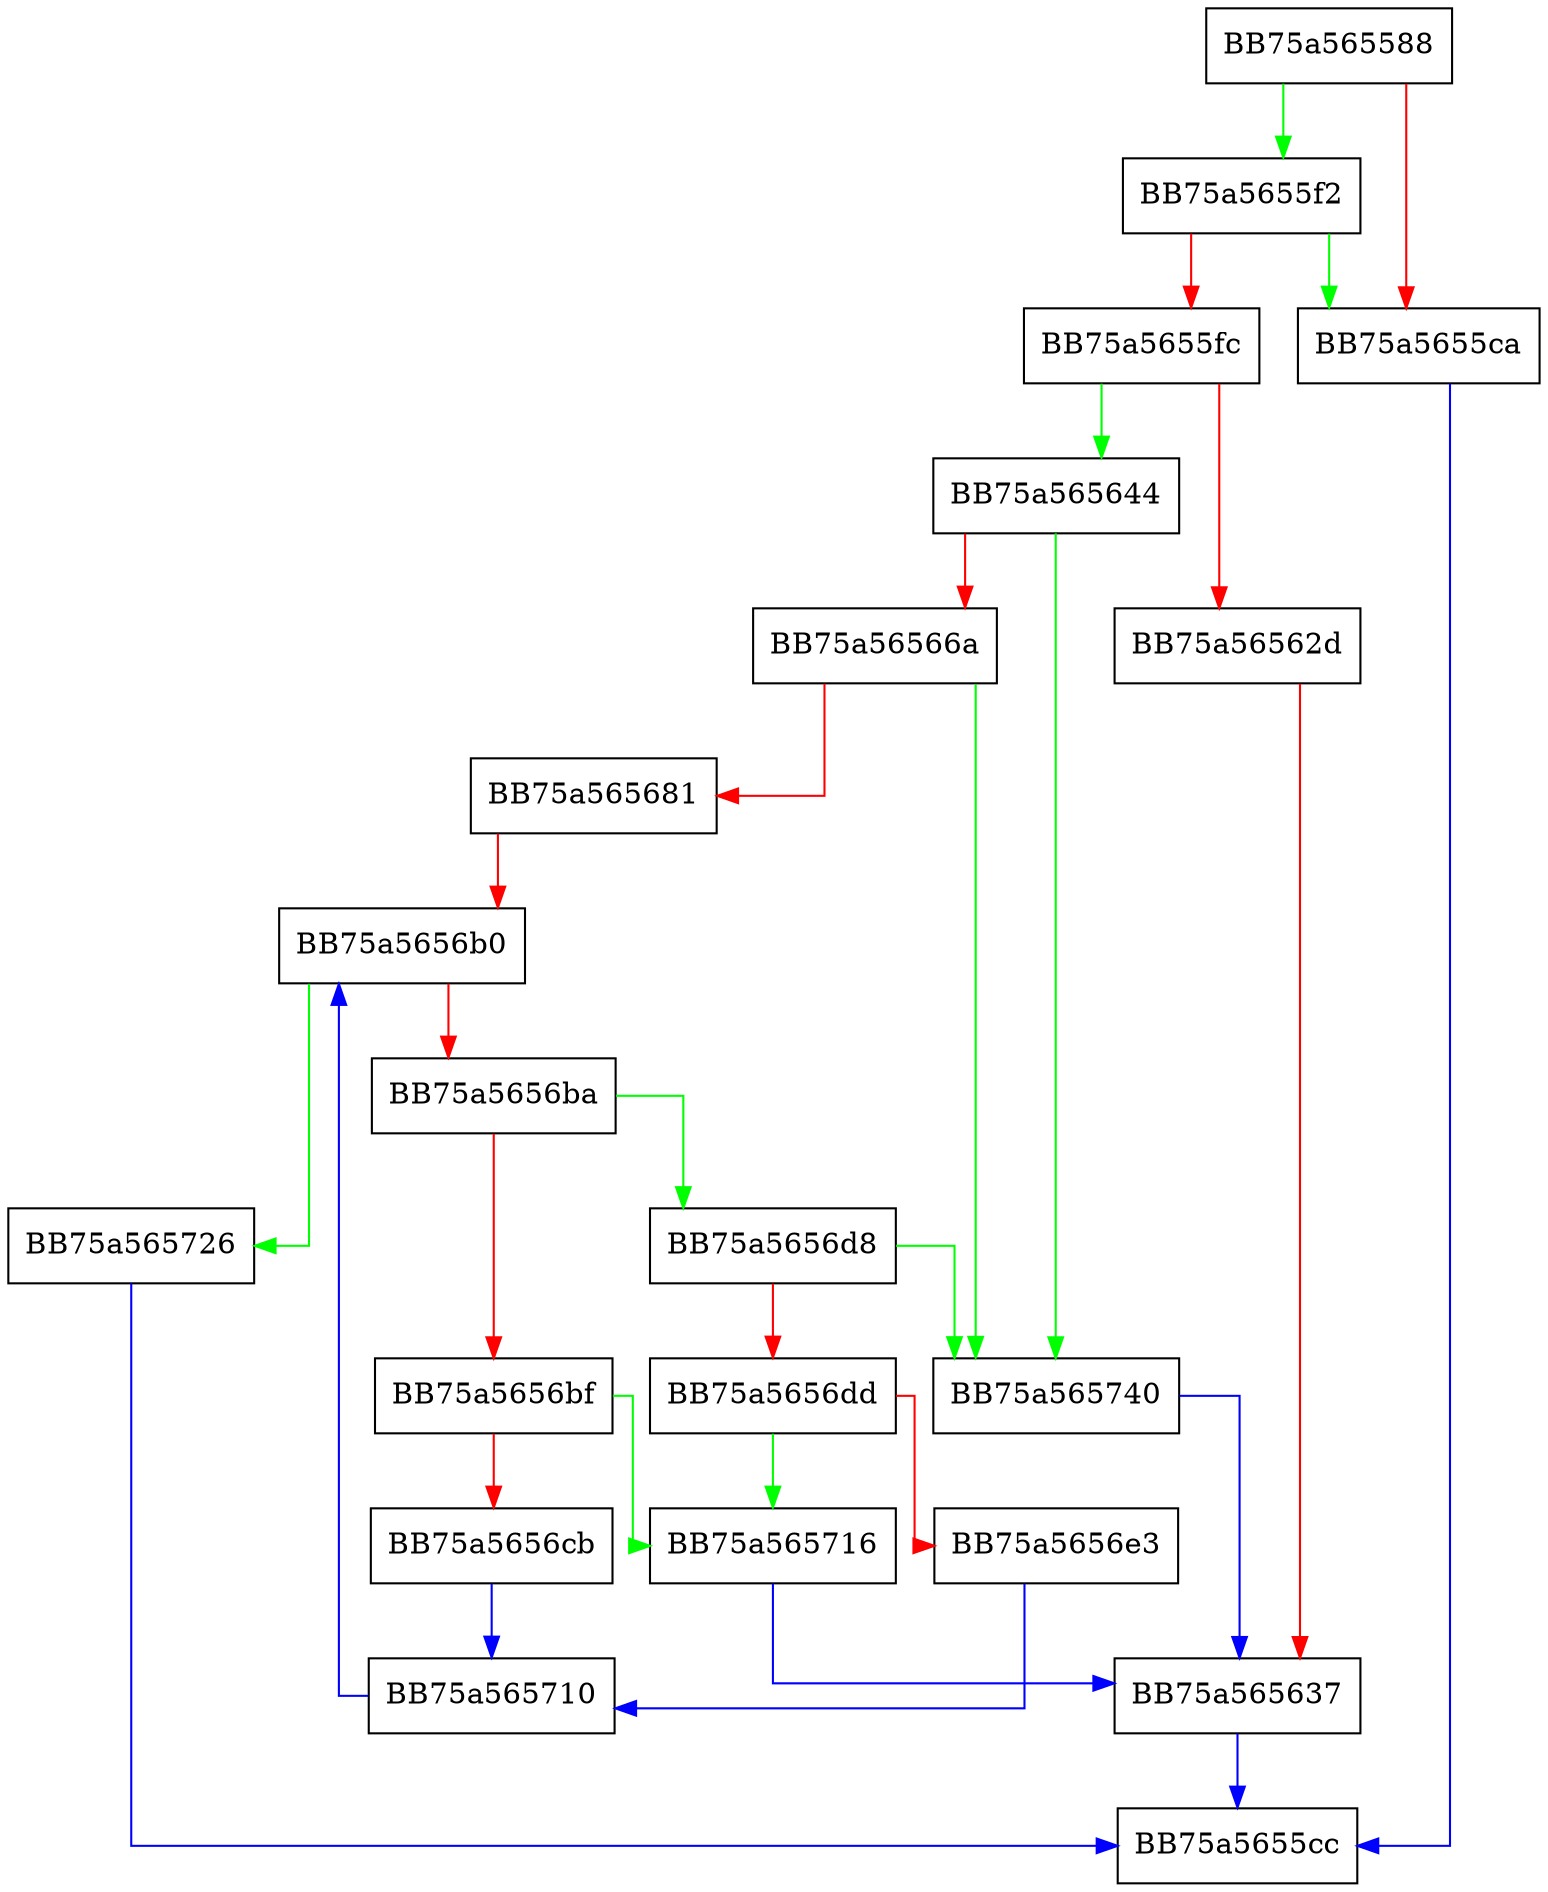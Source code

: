 digraph convert {
  node [shape="box"];
  graph [splines=ortho];
  BB75a565588 -> BB75a5655f2 [color="green"];
  BB75a565588 -> BB75a5655ca [color="red"];
  BB75a5655ca -> BB75a5655cc [color="blue"];
  BB75a5655f2 -> BB75a5655ca [color="green"];
  BB75a5655f2 -> BB75a5655fc [color="red"];
  BB75a5655fc -> BB75a565644 [color="green"];
  BB75a5655fc -> BB75a56562d [color="red"];
  BB75a56562d -> BB75a565637 [color="red"];
  BB75a565637 -> BB75a5655cc [color="blue"];
  BB75a565644 -> BB75a565740 [color="green"];
  BB75a565644 -> BB75a56566a [color="red"];
  BB75a56566a -> BB75a565740 [color="green"];
  BB75a56566a -> BB75a565681 [color="red"];
  BB75a565681 -> BB75a5656b0 [color="red"];
  BB75a5656b0 -> BB75a565726 [color="green"];
  BB75a5656b0 -> BB75a5656ba [color="red"];
  BB75a5656ba -> BB75a5656d8 [color="green"];
  BB75a5656ba -> BB75a5656bf [color="red"];
  BB75a5656bf -> BB75a565716 [color="green"];
  BB75a5656bf -> BB75a5656cb [color="red"];
  BB75a5656cb -> BB75a565710 [color="blue"];
  BB75a5656d8 -> BB75a565740 [color="green"];
  BB75a5656d8 -> BB75a5656dd [color="red"];
  BB75a5656dd -> BB75a565716 [color="green"];
  BB75a5656dd -> BB75a5656e3 [color="red"];
  BB75a5656e3 -> BB75a565710 [color="blue"];
  BB75a565710 -> BB75a5656b0 [color="blue"];
  BB75a565716 -> BB75a565637 [color="blue"];
  BB75a565726 -> BB75a5655cc [color="blue"];
  BB75a565740 -> BB75a565637 [color="blue"];
}